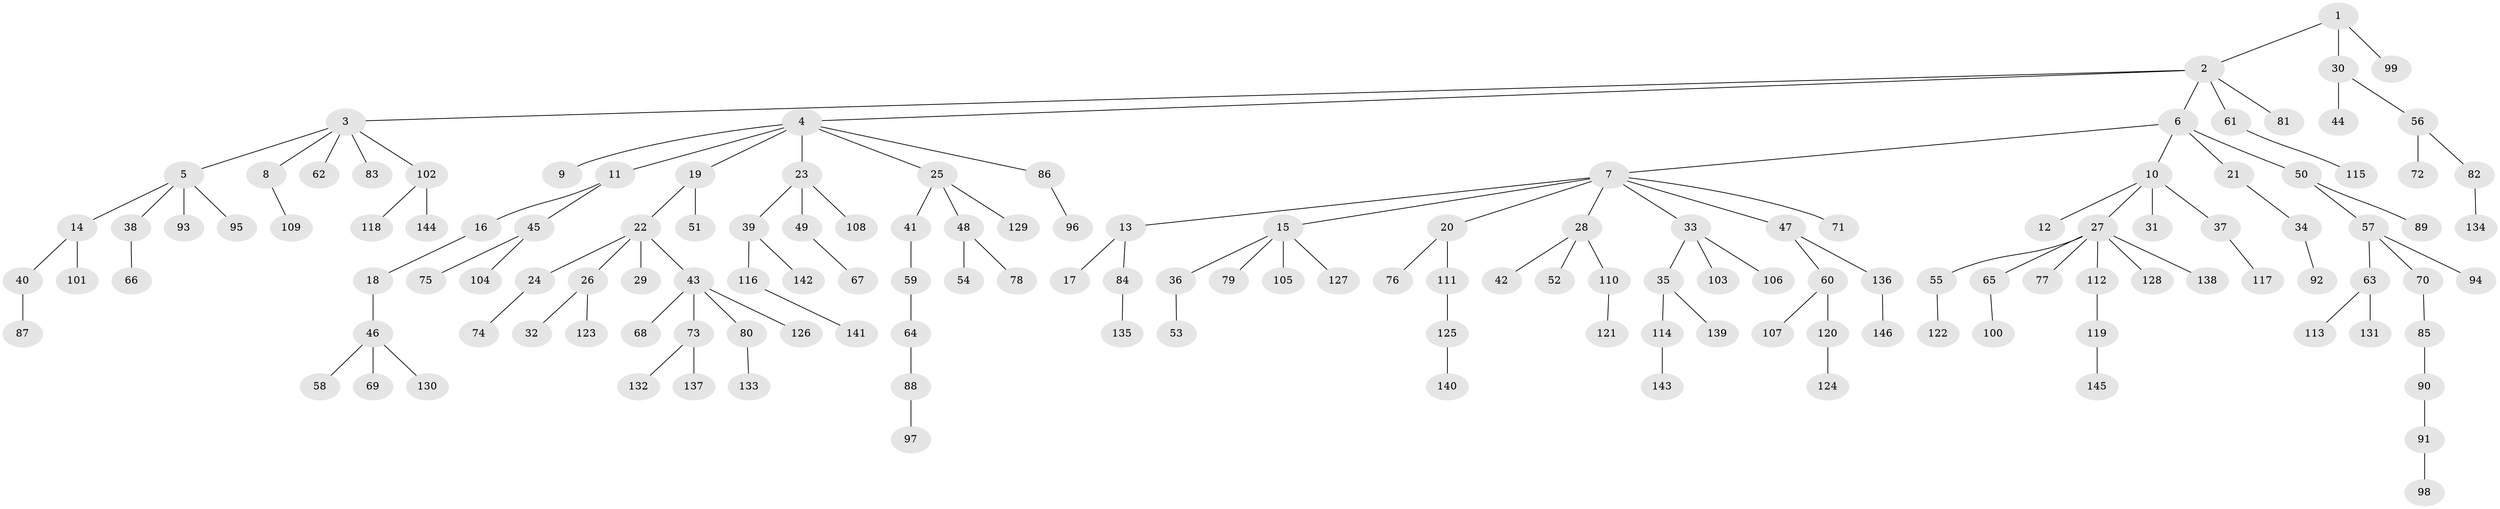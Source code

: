 // Generated by graph-tools (version 1.1) at 2025/53/03/09/25 04:53:54]
// undirected, 146 vertices, 145 edges
graph export_dot {
graph [start="1"]
  node [color=gray90,style=filled];
  1;
  2;
  3;
  4;
  5;
  6;
  7;
  8;
  9;
  10;
  11;
  12;
  13;
  14;
  15;
  16;
  17;
  18;
  19;
  20;
  21;
  22;
  23;
  24;
  25;
  26;
  27;
  28;
  29;
  30;
  31;
  32;
  33;
  34;
  35;
  36;
  37;
  38;
  39;
  40;
  41;
  42;
  43;
  44;
  45;
  46;
  47;
  48;
  49;
  50;
  51;
  52;
  53;
  54;
  55;
  56;
  57;
  58;
  59;
  60;
  61;
  62;
  63;
  64;
  65;
  66;
  67;
  68;
  69;
  70;
  71;
  72;
  73;
  74;
  75;
  76;
  77;
  78;
  79;
  80;
  81;
  82;
  83;
  84;
  85;
  86;
  87;
  88;
  89;
  90;
  91;
  92;
  93;
  94;
  95;
  96;
  97;
  98;
  99;
  100;
  101;
  102;
  103;
  104;
  105;
  106;
  107;
  108;
  109;
  110;
  111;
  112;
  113;
  114;
  115;
  116;
  117;
  118;
  119;
  120;
  121;
  122;
  123;
  124;
  125;
  126;
  127;
  128;
  129;
  130;
  131;
  132;
  133;
  134;
  135;
  136;
  137;
  138;
  139;
  140;
  141;
  142;
  143;
  144;
  145;
  146;
  1 -- 2;
  1 -- 30;
  1 -- 99;
  2 -- 3;
  2 -- 4;
  2 -- 6;
  2 -- 61;
  2 -- 81;
  3 -- 5;
  3 -- 8;
  3 -- 62;
  3 -- 83;
  3 -- 102;
  4 -- 9;
  4 -- 11;
  4 -- 19;
  4 -- 23;
  4 -- 25;
  4 -- 86;
  5 -- 14;
  5 -- 38;
  5 -- 93;
  5 -- 95;
  6 -- 7;
  6 -- 10;
  6 -- 21;
  6 -- 50;
  7 -- 13;
  7 -- 15;
  7 -- 20;
  7 -- 28;
  7 -- 33;
  7 -- 47;
  7 -- 71;
  8 -- 109;
  10 -- 12;
  10 -- 27;
  10 -- 31;
  10 -- 37;
  11 -- 16;
  11 -- 45;
  13 -- 17;
  13 -- 84;
  14 -- 40;
  14 -- 101;
  15 -- 36;
  15 -- 79;
  15 -- 105;
  15 -- 127;
  16 -- 18;
  18 -- 46;
  19 -- 22;
  19 -- 51;
  20 -- 76;
  20 -- 111;
  21 -- 34;
  22 -- 24;
  22 -- 26;
  22 -- 29;
  22 -- 43;
  23 -- 39;
  23 -- 49;
  23 -- 108;
  24 -- 74;
  25 -- 41;
  25 -- 48;
  25 -- 129;
  26 -- 32;
  26 -- 123;
  27 -- 55;
  27 -- 65;
  27 -- 77;
  27 -- 112;
  27 -- 128;
  27 -- 138;
  28 -- 42;
  28 -- 52;
  28 -- 110;
  30 -- 44;
  30 -- 56;
  33 -- 35;
  33 -- 103;
  33 -- 106;
  34 -- 92;
  35 -- 114;
  35 -- 139;
  36 -- 53;
  37 -- 117;
  38 -- 66;
  39 -- 116;
  39 -- 142;
  40 -- 87;
  41 -- 59;
  43 -- 68;
  43 -- 73;
  43 -- 80;
  43 -- 126;
  45 -- 75;
  45 -- 104;
  46 -- 58;
  46 -- 69;
  46 -- 130;
  47 -- 60;
  47 -- 136;
  48 -- 54;
  48 -- 78;
  49 -- 67;
  50 -- 57;
  50 -- 89;
  55 -- 122;
  56 -- 72;
  56 -- 82;
  57 -- 63;
  57 -- 70;
  57 -- 94;
  59 -- 64;
  60 -- 107;
  60 -- 120;
  61 -- 115;
  63 -- 113;
  63 -- 131;
  64 -- 88;
  65 -- 100;
  70 -- 85;
  73 -- 132;
  73 -- 137;
  80 -- 133;
  82 -- 134;
  84 -- 135;
  85 -- 90;
  86 -- 96;
  88 -- 97;
  90 -- 91;
  91 -- 98;
  102 -- 118;
  102 -- 144;
  110 -- 121;
  111 -- 125;
  112 -- 119;
  114 -- 143;
  116 -- 141;
  119 -- 145;
  120 -- 124;
  125 -- 140;
  136 -- 146;
}
